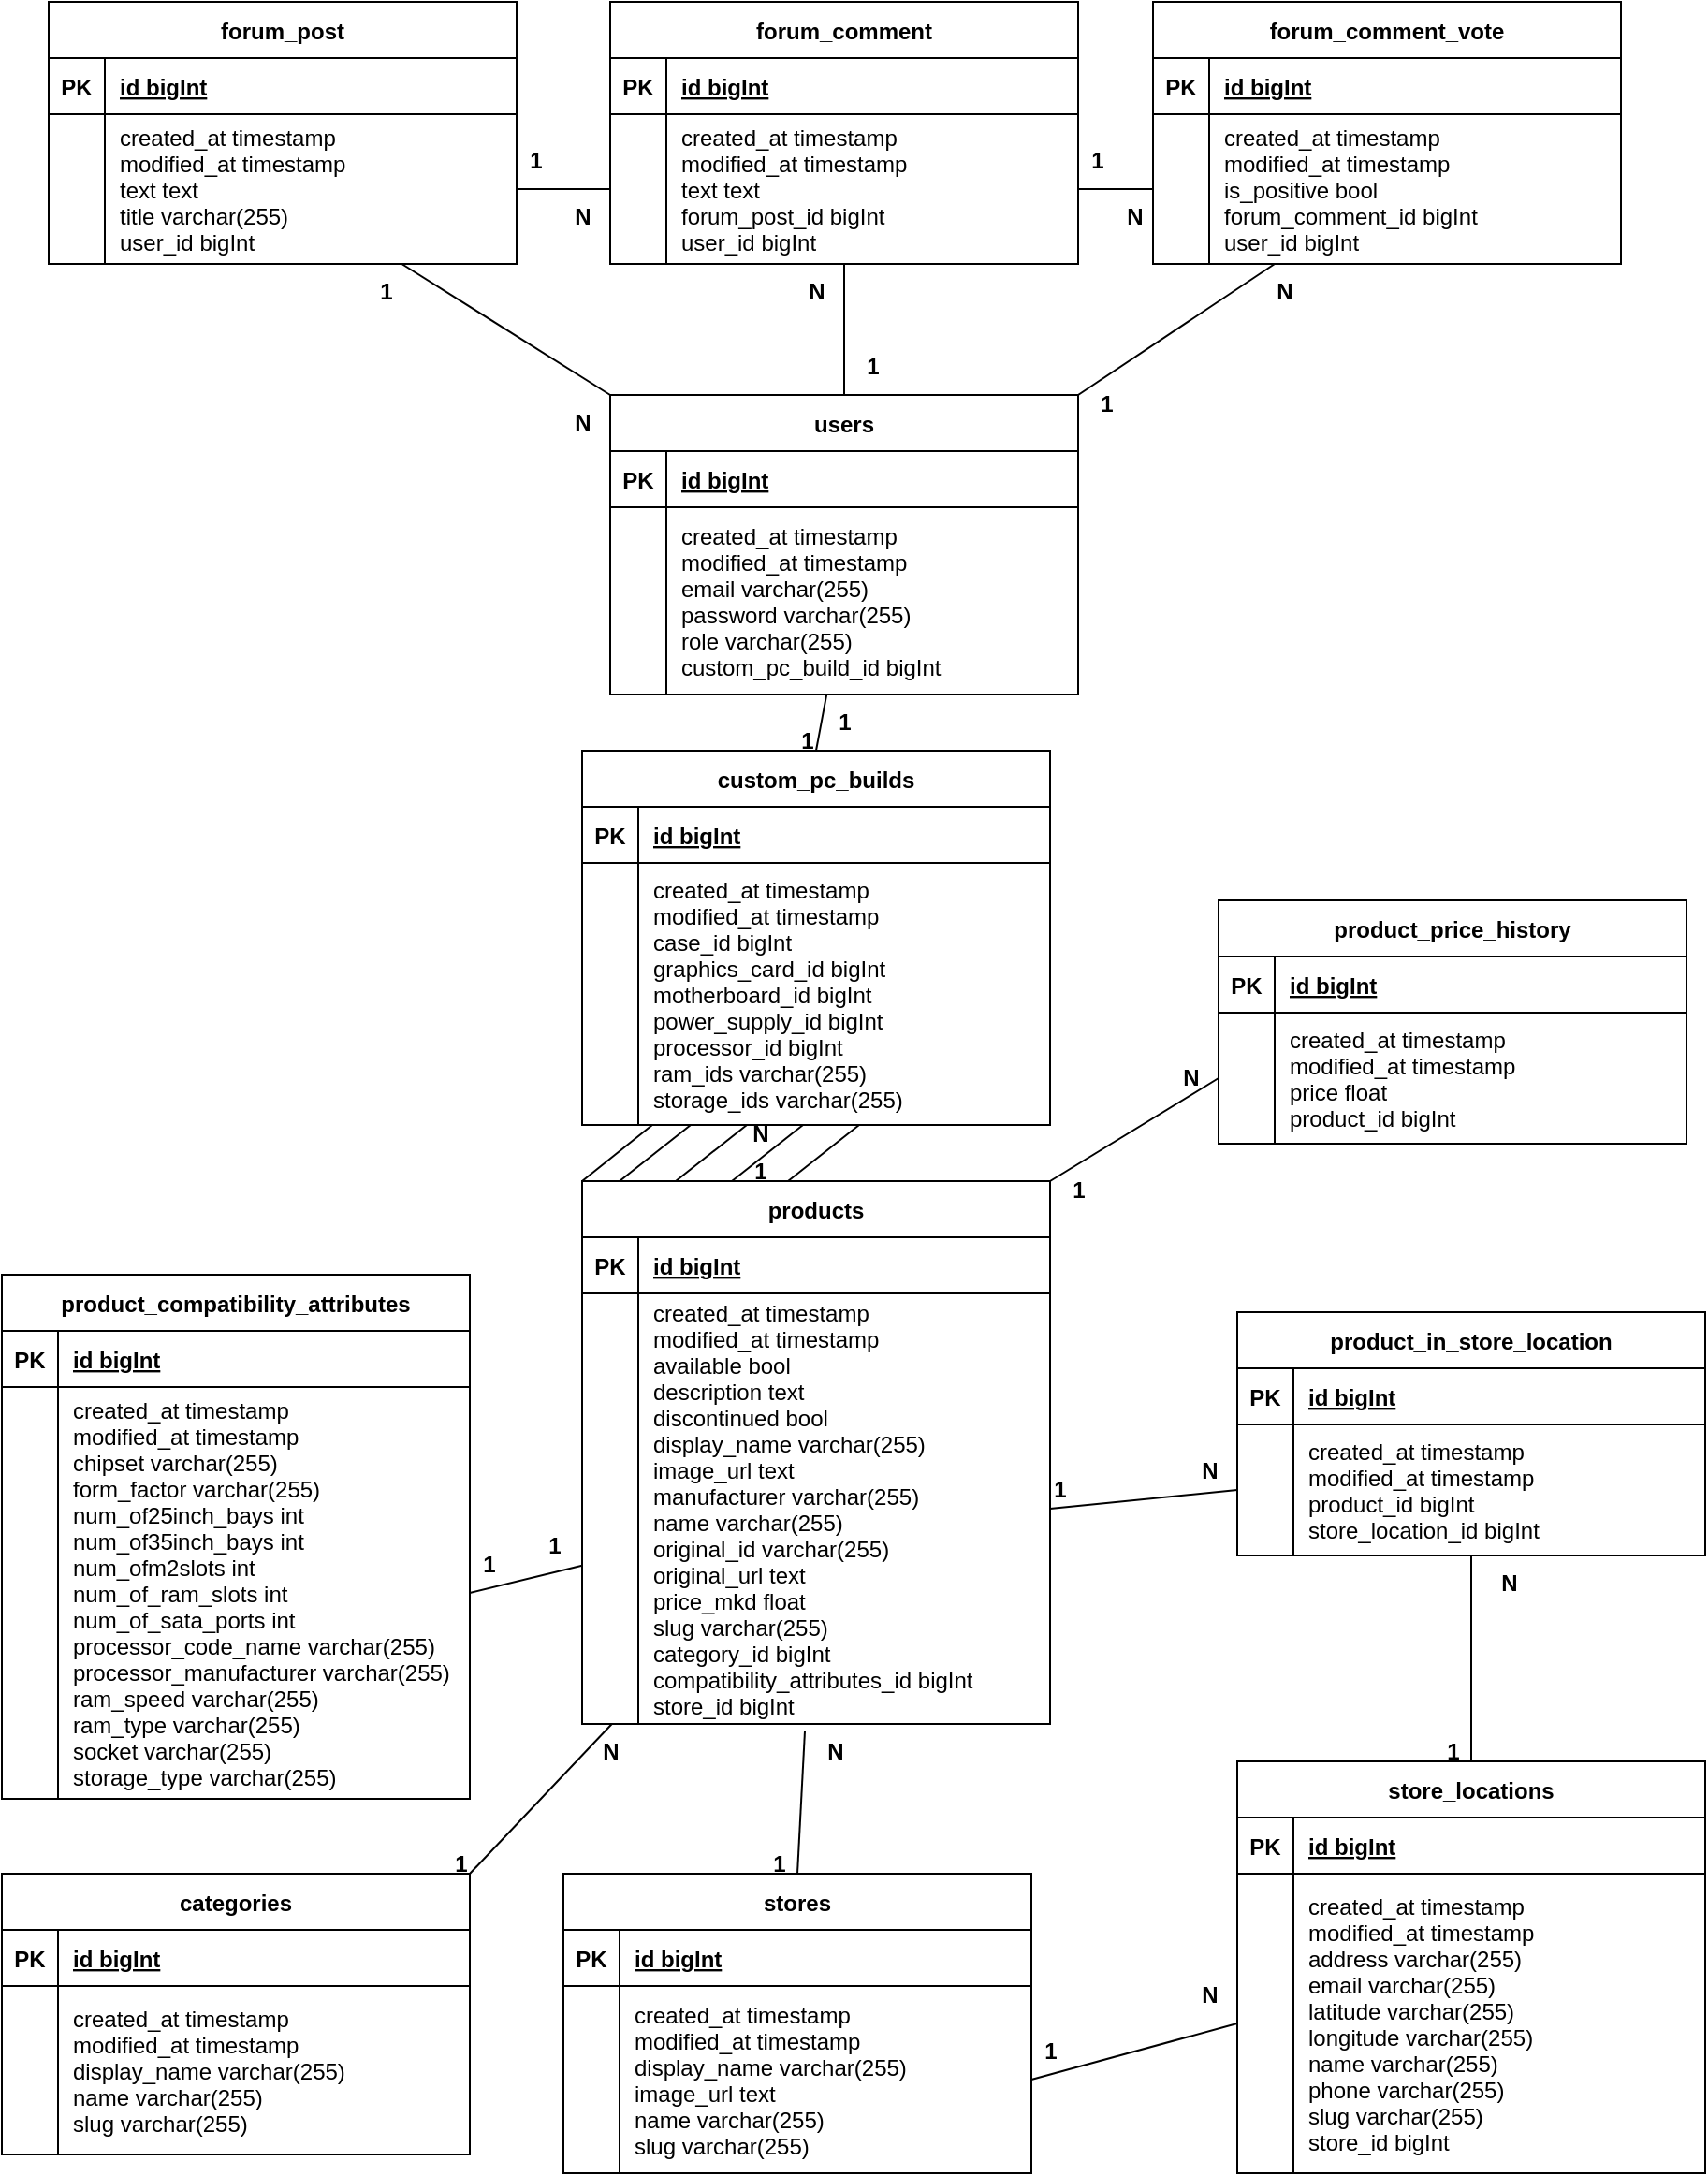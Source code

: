 <mxfile version="21.7.5" type="device">
  <diagram id="R2lEEEUBdFMjLlhIrx00" name="Page-1">
    <mxGraphModel dx="2284" dy="2958" grid="1" gridSize="10" guides="1" tooltips="1" connect="1" arrows="1" fold="1" page="1" pageScale="1" pageWidth="850" pageHeight="1100" math="0" shadow="0" extFonts="Permanent Marker^https://fonts.googleapis.com/css?family=Permanent+Marker">
      <root>
        <mxCell id="0" />
        <mxCell id="1" parent="0" />
        <mxCell id="fmhWpOc4DuvUItG6NyJw-37" value="products" style="shape=table;startSize=30;container=1;collapsible=1;childLayout=tableLayout;fixedRows=1;rowLines=0;fontStyle=1;align=center;resizeLast=1;" parent="1" vertex="1">
          <mxGeometry x="290" y="-730" width="250" height="290" as="geometry" />
        </mxCell>
        <mxCell id="fmhWpOc4DuvUItG6NyJw-38" value="" style="shape=partialRectangle;collapsible=0;dropTarget=0;pointerEvents=0;fillColor=none;points=[[0,0.5],[1,0.5]];portConstraint=eastwest;top=0;left=0;right=0;bottom=1;" parent="fmhWpOc4DuvUItG6NyJw-37" vertex="1">
          <mxGeometry y="30" width="250" height="30" as="geometry" />
        </mxCell>
        <mxCell id="fmhWpOc4DuvUItG6NyJw-39" value="PK" style="shape=partialRectangle;overflow=hidden;connectable=0;fillColor=none;top=0;left=0;bottom=0;right=0;fontStyle=1;" parent="fmhWpOc4DuvUItG6NyJw-38" vertex="1">
          <mxGeometry width="30" height="30" as="geometry">
            <mxRectangle width="30" height="30" as="alternateBounds" />
          </mxGeometry>
        </mxCell>
        <mxCell id="fmhWpOc4DuvUItG6NyJw-40" value="id bigInt" style="shape=partialRectangle;overflow=hidden;connectable=0;fillColor=none;top=0;left=0;bottom=0;right=0;align=left;spacingLeft=6;fontStyle=5;" parent="fmhWpOc4DuvUItG6NyJw-38" vertex="1">
          <mxGeometry x="30" width="220" height="30" as="geometry">
            <mxRectangle width="220" height="30" as="alternateBounds" />
          </mxGeometry>
        </mxCell>
        <mxCell id="fmhWpOc4DuvUItG6NyJw-41" value="" style="shape=partialRectangle;collapsible=0;dropTarget=0;pointerEvents=0;fillColor=none;points=[[0,0.5],[1,0.5]];portConstraint=eastwest;top=0;left=0;right=0;bottom=0;" parent="fmhWpOc4DuvUItG6NyJw-37" vertex="1">
          <mxGeometry y="60" width="250" height="230" as="geometry" />
        </mxCell>
        <mxCell id="fmhWpOc4DuvUItG6NyJw-42" value="" style="shape=partialRectangle;overflow=hidden;connectable=0;fillColor=none;top=0;left=0;bottom=0;right=0;" parent="fmhWpOc4DuvUItG6NyJw-41" vertex="1">
          <mxGeometry width="30" height="230" as="geometry">
            <mxRectangle width="30" height="230" as="alternateBounds" />
          </mxGeometry>
        </mxCell>
        <mxCell id="fmhWpOc4DuvUItG6NyJw-43" value="created_at timestamp&#xa;modified_at timestamp&#xa;available bool&#xa;description text&#xa;discontinued bool&#xa;display_name varchar(255)&#xa;image_url text&#xa;manufacturer varchar(255)&#xa;name varchar(255)&#xa;original_id varchar(255)&#xa;original_url text&#xa;price_mkd float&#xa;slug varchar(255)&#xa;category_id bigInt&#xa;compatibility_attributes_id bigInt&#xa;store_id bigInt" style="shape=partialRectangle;overflow=hidden;connectable=0;fillColor=none;top=0;left=0;bottom=0;right=0;align=left;spacingLeft=6;" parent="fmhWpOc4DuvUItG6NyJw-41" vertex="1">
          <mxGeometry x="30" width="220" height="230" as="geometry">
            <mxRectangle width="220" height="230" as="alternateBounds" />
          </mxGeometry>
        </mxCell>
        <mxCell id="-GQHMLsUSO3XCme52VV2-1" value="categories" style="shape=table;startSize=30;container=1;collapsible=1;childLayout=tableLayout;fixedRows=1;rowLines=0;fontStyle=1;align=center;resizeLast=1;" vertex="1" parent="1">
          <mxGeometry x="-20" y="-360" width="250" height="150" as="geometry" />
        </mxCell>
        <mxCell id="-GQHMLsUSO3XCme52VV2-2" value="" style="shape=partialRectangle;collapsible=0;dropTarget=0;pointerEvents=0;fillColor=none;points=[[0,0.5],[1,0.5]];portConstraint=eastwest;top=0;left=0;right=0;bottom=1;" vertex="1" parent="-GQHMLsUSO3XCme52VV2-1">
          <mxGeometry y="30" width="250" height="30" as="geometry" />
        </mxCell>
        <mxCell id="-GQHMLsUSO3XCme52VV2-3" value="PK" style="shape=partialRectangle;overflow=hidden;connectable=0;fillColor=none;top=0;left=0;bottom=0;right=0;fontStyle=1;" vertex="1" parent="-GQHMLsUSO3XCme52VV2-2">
          <mxGeometry width="30" height="30" as="geometry">
            <mxRectangle width="30" height="30" as="alternateBounds" />
          </mxGeometry>
        </mxCell>
        <mxCell id="-GQHMLsUSO3XCme52VV2-4" value="id bigInt" style="shape=partialRectangle;overflow=hidden;connectable=0;fillColor=none;top=0;left=0;bottom=0;right=0;align=left;spacingLeft=6;fontStyle=5;" vertex="1" parent="-GQHMLsUSO3XCme52VV2-2">
          <mxGeometry x="30" width="220" height="30" as="geometry">
            <mxRectangle width="220" height="30" as="alternateBounds" />
          </mxGeometry>
        </mxCell>
        <mxCell id="-GQHMLsUSO3XCme52VV2-5" value="" style="shape=partialRectangle;collapsible=0;dropTarget=0;pointerEvents=0;fillColor=none;points=[[0,0.5],[1,0.5]];portConstraint=eastwest;top=0;left=0;right=0;bottom=0;" vertex="1" parent="-GQHMLsUSO3XCme52VV2-1">
          <mxGeometry y="60" width="250" height="90" as="geometry" />
        </mxCell>
        <mxCell id="-GQHMLsUSO3XCme52VV2-6" value="" style="shape=partialRectangle;overflow=hidden;connectable=0;fillColor=none;top=0;left=0;bottom=0;right=0;" vertex="1" parent="-GQHMLsUSO3XCme52VV2-5">
          <mxGeometry width="30" height="90" as="geometry">
            <mxRectangle width="30" height="90" as="alternateBounds" />
          </mxGeometry>
        </mxCell>
        <mxCell id="-GQHMLsUSO3XCme52VV2-7" value="created_at timestamp&#xa;modified_at timestamp&#xa;display_name varchar(255)&#xa;name varchar(255)&#xa;slug varchar(255)" style="shape=partialRectangle;overflow=hidden;connectable=0;fillColor=none;top=0;left=0;bottom=0;right=0;align=left;spacingLeft=6;" vertex="1" parent="-GQHMLsUSO3XCme52VV2-5">
          <mxGeometry x="30" width="220" height="90" as="geometry">
            <mxRectangle width="220" height="90" as="alternateBounds" />
          </mxGeometry>
        </mxCell>
        <mxCell id="-GQHMLsUSO3XCme52VV2-8" value="product_compatibility_attributes" style="shape=table;startSize=30;container=1;collapsible=1;childLayout=tableLayout;fixedRows=1;rowLines=0;fontStyle=1;align=center;resizeLast=1;" vertex="1" parent="1">
          <mxGeometry x="-20" y="-680" width="250" height="280" as="geometry" />
        </mxCell>
        <mxCell id="-GQHMLsUSO3XCme52VV2-9" value="" style="shape=partialRectangle;collapsible=0;dropTarget=0;pointerEvents=0;fillColor=none;points=[[0,0.5],[1,0.5]];portConstraint=eastwest;top=0;left=0;right=0;bottom=1;" vertex="1" parent="-GQHMLsUSO3XCme52VV2-8">
          <mxGeometry y="30" width="250" height="30" as="geometry" />
        </mxCell>
        <mxCell id="-GQHMLsUSO3XCme52VV2-10" value="PK" style="shape=partialRectangle;overflow=hidden;connectable=0;fillColor=none;top=0;left=0;bottom=0;right=0;fontStyle=1;" vertex="1" parent="-GQHMLsUSO3XCme52VV2-9">
          <mxGeometry width="30" height="30" as="geometry">
            <mxRectangle width="30" height="30" as="alternateBounds" />
          </mxGeometry>
        </mxCell>
        <mxCell id="-GQHMLsUSO3XCme52VV2-11" value="id bigInt" style="shape=partialRectangle;overflow=hidden;connectable=0;fillColor=none;top=0;left=0;bottom=0;right=0;align=left;spacingLeft=6;fontStyle=5;" vertex="1" parent="-GQHMLsUSO3XCme52VV2-9">
          <mxGeometry x="30" width="220" height="30" as="geometry">
            <mxRectangle width="220" height="30" as="alternateBounds" />
          </mxGeometry>
        </mxCell>
        <mxCell id="-GQHMLsUSO3XCme52VV2-12" value="" style="shape=partialRectangle;collapsible=0;dropTarget=0;pointerEvents=0;fillColor=none;points=[[0,0.5],[1,0.5]];portConstraint=eastwest;top=0;left=0;right=0;bottom=0;" vertex="1" parent="-GQHMLsUSO3XCme52VV2-8">
          <mxGeometry y="60" width="250" height="220" as="geometry" />
        </mxCell>
        <mxCell id="-GQHMLsUSO3XCme52VV2-13" value="" style="shape=partialRectangle;overflow=hidden;connectable=0;fillColor=none;top=0;left=0;bottom=0;right=0;" vertex="1" parent="-GQHMLsUSO3XCme52VV2-12">
          <mxGeometry width="30" height="220" as="geometry">
            <mxRectangle width="30" height="220" as="alternateBounds" />
          </mxGeometry>
        </mxCell>
        <mxCell id="-GQHMLsUSO3XCme52VV2-14" value="created_at timestamp&#xa;modified_at timestamp&#xa;chipset varchar(255)&#xa;form_factor varchar(255)&#xa;num_of25inch_bays int&#xa;num_of35inch_bays int&#xa;num_ofm2slots int&#xa;num_of_ram_slots int&#xa;num_of_sata_ports int&#xa;processor_code_name varchar(255)&#xa;processor_manufacturer varchar(255)&#xa;ram_speed varchar(255)&#xa;ram_type varchar(255)&#xa;socket varchar(255)&#xa;storage_type varchar(255)" style="shape=partialRectangle;overflow=hidden;connectable=0;fillColor=none;top=0;left=0;bottom=0;right=0;align=left;spacingLeft=6;" vertex="1" parent="-GQHMLsUSO3XCme52VV2-12">
          <mxGeometry x="30" width="220" height="220" as="geometry">
            <mxRectangle width="220" height="220" as="alternateBounds" />
          </mxGeometry>
        </mxCell>
        <mxCell id="-GQHMLsUSO3XCme52VV2-15" value="stores" style="shape=table;startSize=30;container=1;collapsible=1;childLayout=tableLayout;fixedRows=1;rowLines=0;fontStyle=1;align=center;resizeLast=1;" vertex="1" parent="1">
          <mxGeometry x="280" y="-360" width="250" height="160" as="geometry" />
        </mxCell>
        <mxCell id="-GQHMLsUSO3XCme52VV2-16" value="" style="shape=partialRectangle;collapsible=0;dropTarget=0;pointerEvents=0;fillColor=none;points=[[0,0.5],[1,0.5]];portConstraint=eastwest;top=0;left=0;right=0;bottom=1;" vertex="1" parent="-GQHMLsUSO3XCme52VV2-15">
          <mxGeometry y="30" width="250" height="30" as="geometry" />
        </mxCell>
        <mxCell id="-GQHMLsUSO3XCme52VV2-17" value="PK" style="shape=partialRectangle;overflow=hidden;connectable=0;fillColor=none;top=0;left=0;bottom=0;right=0;fontStyle=1;" vertex="1" parent="-GQHMLsUSO3XCme52VV2-16">
          <mxGeometry width="30" height="30" as="geometry">
            <mxRectangle width="30" height="30" as="alternateBounds" />
          </mxGeometry>
        </mxCell>
        <mxCell id="-GQHMLsUSO3XCme52VV2-18" value="id bigInt" style="shape=partialRectangle;overflow=hidden;connectable=0;fillColor=none;top=0;left=0;bottom=0;right=0;align=left;spacingLeft=6;fontStyle=5;" vertex="1" parent="-GQHMLsUSO3XCme52VV2-16">
          <mxGeometry x="30" width="220" height="30" as="geometry">
            <mxRectangle width="220" height="30" as="alternateBounds" />
          </mxGeometry>
        </mxCell>
        <mxCell id="-GQHMLsUSO3XCme52VV2-19" value="" style="shape=partialRectangle;collapsible=0;dropTarget=0;pointerEvents=0;fillColor=none;points=[[0,0.5],[1,0.5]];portConstraint=eastwest;top=0;left=0;right=0;bottom=0;" vertex="1" parent="-GQHMLsUSO3XCme52VV2-15">
          <mxGeometry y="60" width="250" height="100" as="geometry" />
        </mxCell>
        <mxCell id="-GQHMLsUSO3XCme52VV2-20" value="" style="shape=partialRectangle;overflow=hidden;connectable=0;fillColor=none;top=0;left=0;bottom=0;right=0;" vertex="1" parent="-GQHMLsUSO3XCme52VV2-19">
          <mxGeometry width="30" height="100" as="geometry">
            <mxRectangle width="30" height="100" as="alternateBounds" />
          </mxGeometry>
        </mxCell>
        <mxCell id="-GQHMLsUSO3XCme52VV2-21" value="created_at timestamp&#xa;modified_at timestamp&#xa;display_name varchar(255)&#xa;image_url text&#xa;name varchar(255)&#xa;slug varchar(255)" style="shape=partialRectangle;overflow=hidden;connectable=0;fillColor=none;top=0;left=0;bottom=0;right=0;align=left;spacingLeft=6;" vertex="1" parent="-GQHMLsUSO3XCme52VV2-19">
          <mxGeometry x="30" width="220" height="100" as="geometry">
            <mxRectangle width="220" height="100" as="alternateBounds" />
          </mxGeometry>
        </mxCell>
        <mxCell id="-GQHMLsUSO3XCme52VV2-22" value="users" style="shape=table;startSize=30;container=1;collapsible=1;childLayout=tableLayout;fixedRows=1;rowLines=0;fontStyle=1;align=center;resizeLast=1;" vertex="1" parent="1">
          <mxGeometry x="305" y="-1150" width="250" height="160" as="geometry" />
        </mxCell>
        <mxCell id="-GQHMLsUSO3XCme52VV2-23" value="" style="shape=partialRectangle;collapsible=0;dropTarget=0;pointerEvents=0;fillColor=none;points=[[0,0.5],[1,0.5]];portConstraint=eastwest;top=0;left=0;right=0;bottom=1;" vertex="1" parent="-GQHMLsUSO3XCme52VV2-22">
          <mxGeometry y="30" width="250" height="30" as="geometry" />
        </mxCell>
        <mxCell id="-GQHMLsUSO3XCme52VV2-24" value="PK" style="shape=partialRectangle;overflow=hidden;connectable=0;fillColor=none;top=0;left=0;bottom=0;right=0;fontStyle=1;" vertex="1" parent="-GQHMLsUSO3XCme52VV2-23">
          <mxGeometry width="30" height="30" as="geometry">
            <mxRectangle width="30" height="30" as="alternateBounds" />
          </mxGeometry>
        </mxCell>
        <mxCell id="-GQHMLsUSO3XCme52VV2-25" value="id bigInt" style="shape=partialRectangle;overflow=hidden;connectable=0;fillColor=none;top=0;left=0;bottom=0;right=0;align=left;spacingLeft=6;fontStyle=5;" vertex="1" parent="-GQHMLsUSO3XCme52VV2-23">
          <mxGeometry x="30" width="220" height="30" as="geometry">
            <mxRectangle width="220" height="30" as="alternateBounds" />
          </mxGeometry>
        </mxCell>
        <mxCell id="-GQHMLsUSO3XCme52VV2-26" value="" style="shape=partialRectangle;collapsible=0;dropTarget=0;pointerEvents=0;fillColor=none;points=[[0,0.5],[1,0.5]];portConstraint=eastwest;top=0;left=0;right=0;bottom=0;" vertex="1" parent="-GQHMLsUSO3XCme52VV2-22">
          <mxGeometry y="60" width="250" height="100" as="geometry" />
        </mxCell>
        <mxCell id="-GQHMLsUSO3XCme52VV2-27" value="" style="shape=partialRectangle;overflow=hidden;connectable=0;fillColor=none;top=0;left=0;bottom=0;right=0;" vertex="1" parent="-GQHMLsUSO3XCme52VV2-26">
          <mxGeometry width="30" height="100" as="geometry">
            <mxRectangle width="30" height="100" as="alternateBounds" />
          </mxGeometry>
        </mxCell>
        <mxCell id="-GQHMLsUSO3XCme52VV2-28" value="created_at timestamp&#xa;modified_at timestamp&#xa;email varchar(255)&#xa;password varchar(255)&#xa;role varchar(255)&#xa;custom_pc_build_id bigInt" style="shape=partialRectangle;overflow=hidden;connectable=0;fillColor=none;top=0;left=0;bottom=0;right=0;align=left;spacingLeft=6;" vertex="1" parent="-GQHMLsUSO3XCme52VV2-26">
          <mxGeometry x="30" width="220" height="100" as="geometry">
            <mxRectangle width="220" height="100" as="alternateBounds" />
          </mxGeometry>
        </mxCell>
        <mxCell id="-GQHMLsUSO3XCme52VV2-29" value="custom_pc_builds" style="shape=table;startSize=30;container=1;collapsible=1;childLayout=tableLayout;fixedRows=1;rowLines=0;fontStyle=1;align=center;resizeLast=1;" vertex="1" parent="1">
          <mxGeometry x="290" y="-960" width="250" height="200" as="geometry" />
        </mxCell>
        <mxCell id="-GQHMLsUSO3XCme52VV2-30" value="" style="shape=partialRectangle;collapsible=0;dropTarget=0;pointerEvents=0;fillColor=none;points=[[0,0.5],[1,0.5]];portConstraint=eastwest;top=0;left=0;right=0;bottom=1;" vertex="1" parent="-GQHMLsUSO3XCme52VV2-29">
          <mxGeometry y="30" width="250" height="30" as="geometry" />
        </mxCell>
        <mxCell id="-GQHMLsUSO3XCme52VV2-31" value="PK" style="shape=partialRectangle;overflow=hidden;connectable=0;fillColor=none;top=0;left=0;bottom=0;right=0;fontStyle=1;" vertex="1" parent="-GQHMLsUSO3XCme52VV2-30">
          <mxGeometry width="30" height="30" as="geometry">
            <mxRectangle width="30" height="30" as="alternateBounds" />
          </mxGeometry>
        </mxCell>
        <mxCell id="-GQHMLsUSO3XCme52VV2-32" value="id bigInt" style="shape=partialRectangle;overflow=hidden;connectable=0;fillColor=none;top=0;left=0;bottom=0;right=0;align=left;spacingLeft=6;fontStyle=5;" vertex="1" parent="-GQHMLsUSO3XCme52VV2-30">
          <mxGeometry x="30" width="220" height="30" as="geometry">
            <mxRectangle width="220" height="30" as="alternateBounds" />
          </mxGeometry>
        </mxCell>
        <mxCell id="-GQHMLsUSO3XCme52VV2-33" value="" style="shape=partialRectangle;collapsible=0;dropTarget=0;pointerEvents=0;fillColor=none;points=[[0,0.5],[1,0.5]];portConstraint=eastwest;top=0;left=0;right=0;bottom=0;" vertex="1" parent="-GQHMLsUSO3XCme52VV2-29">
          <mxGeometry y="60" width="250" height="140" as="geometry" />
        </mxCell>
        <mxCell id="-GQHMLsUSO3XCme52VV2-34" value="" style="shape=partialRectangle;overflow=hidden;connectable=0;fillColor=none;top=0;left=0;bottom=0;right=0;" vertex="1" parent="-GQHMLsUSO3XCme52VV2-33">
          <mxGeometry width="30" height="140" as="geometry">
            <mxRectangle width="30" height="140" as="alternateBounds" />
          </mxGeometry>
        </mxCell>
        <mxCell id="-GQHMLsUSO3XCme52VV2-35" value="created_at timestamp&#xa;modified_at timestamp&#xa;case_id bigInt&#xa;graphics_card_id bigInt&#xa;motherboard_id bigInt&#xa;power_supply_id bigInt&#xa;processor_id bigInt&#xa;ram_ids varchar(255)&#xa;storage_ids varchar(255)" style="shape=partialRectangle;overflow=hidden;connectable=0;fillColor=none;top=0;left=0;bottom=0;right=0;align=left;spacingLeft=6;" vertex="1" parent="-GQHMLsUSO3XCme52VV2-33">
          <mxGeometry x="30" width="220" height="140" as="geometry">
            <mxRectangle width="220" height="140" as="alternateBounds" />
          </mxGeometry>
        </mxCell>
        <mxCell id="-GQHMLsUSO3XCme52VV2-36" value="store_locations" style="shape=table;startSize=30;container=1;collapsible=1;childLayout=tableLayout;fixedRows=1;rowLines=0;fontStyle=1;align=center;resizeLast=1;" vertex="1" parent="1">
          <mxGeometry x="640" y="-420" width="250" height="220" as="geometry" />
        </mxCell>
        <mxCell id="-GQHMLsUSO3XCme52VV2-37" value="" style="shape=partialRectangle;collapsible=0;dropTarget=0;pointerEvents=0;fillColor=none;points=[[0,0.5],[1,0.5]];portConstraint=eastwest;top=0;left=0;right=0;bottom=1;" vertex="1" parent="-GQHMLsUSO3XCme52VV2-36">
          <mxGeometry y="30" width="250" height="30" as="geometry" />
        </mxCell>
        <mxCell id="-GQHMLsUSO3XCme52VV2-38" value="PK" style="shape=partialRectangle;overflow=hidden;connectable=0;fillColor=none;top=0;left=0;bottom=0;right=0;fontStyle=1;" vertex="1" parent="-GQHMLsUSO3XCme52VV2-37">
          <mxGeometry width="30" height="30" as="geometry">
            <mxRectangle width="30" height="30" as="alternateBounds" />
          </mxGeometry>
        </mxCell>
        <mxCell id="-GQHMLsUSO3XCme52VV2-39" value="id bigInt" style="shape=partialRectangle;overflow=hidden;connectable=0;fillColor=none;top=0;left=0;bottom=0;right=0;align=left;spacingLeft=6;fontStyle=5;" vertex="1" parent="-GQHMLsUSO3XCme52VV2-37">
          <mxGeometry x="30" width="220" height="30" as="geometry">
            <mxRectangle width="220" height="30" as="alternateBounds" />
          </mxGeometry>
        </mxCell>
        <mxCell id="-GQHMLsUSO3XCme52VV2-40" value="" style="shape=partialRectangle;collapsible=0;dropTarget=0;pointerEvents=0;fillColor=none;points=[[0,0.5],[1,0.5]];portConstraint=eastwest;top=0;left=0;right=0;bottom=0;" vertex="1" parent="-GQHMLsUSO3XCme52VV2-36">
          <mxGeometry y="60" width="250" height="160" as="geometry" />
        </mxCell>
        <mxCell id="-GQHMLsUSO3XCme52VV2-41" value="" style="shape=partialRectangle;overflow=hidden;connectable=0;fillColor=none;top=0;left=0;bottom=0;right=0;" vertex="1" parent="-GQHMLsUSO3XCme52VV2-40">
          <mxGeometry width="30" height="160" as="geometry">
            <mxRectangle width="30" height="160" as="alternateBounds" />
          </mxGeometry>
        </mxCell>
        <mxCell id="-GQHMLsUSO3XCme52VV2-42" value="created_at timestamp&#xa;modified_at timestamp&#xa;address varchar(255)&#xa;email varchar(255)&#xa;latitude varchar(255)&#xa;longitude varchar(255)&#xa;name varchar(255)&#xa;phone varchar(255)&#xa;slug varchar(255)&#xa;store_id bigInt" style="shape=partialRectangle;overflow=hidden;connectable=0;fillColor=none;top=0;left=0;bottom=0;right=0;align=left;spacingLeft=6;" vertex="1" parent="-GQHMLsUSO3XCme52VV2-40">
          <mxGeometry x="30" width="220" height="160" as="geometry">
            <mxRectangle width="220" height="160" as="alternateBounds" />
          </mxGeometry>
        </mxCell>
        <mxCell id="-GQHMLsUSO3XCme52VV2-43" value="product_in_store_location" style="shape=table;startSize=30;container=1;collapsible=1;childLayout=tableLayout;fixedRows=1;rowLines=0;fontStyle=1;align=center;resizeLast=1;" vertex="1" parent="1">
          <mxGeometry x="640" y="-660" width="250" height="130" as="geometry" />
        </mxCell>
        <mxCell id="-GQHMLsUSO3XCme52VV2-44" value="" style="shape=partialRectangle;collapsible=0;dropTarget=0;pointerEvents=0;fillColor=none;points=[[0,0.5],[1,0.5]];portConstraint=eastwest;top=0;left=0;right=0;bottom=1;" vertex="1" parent="-GQHMLsUSO3XCme52VV2-43">
          <mxGeometry y="30" width="250" height="30" as="geometry" />
        </mxCell>
        <mxCell id="-GQHMLsUSO3XCme52VV2-45" value="PK" style="shape=partialRectangle;overflow=hidden;connectable=0;fillColor=none;top=0;left=0;bottom=0;right=0;fontStyle=1;" vertex="1" parent="-GQHMLsUSO3XCme52VV2-44">
          <mxGeometry width="30" height="30" as="geometry">
            <mxRectangle width="30" height="30" as="alternateBounds" />
          </mxGeometry>
        </mxCell>
        <mxCell id="-GQHMLsUSO3XCme52VV2-46" value="id bigInt" style="shape=partialRectangle;overflow=hidden;connectable=0;fillColor=none;top=0;left=0;bottom=0;right=0;align=left;spacingLeft=6;fontStyle=5;" vertex="1" parent="-GQHMLsUSO3XCme52VV2-44">
          <mxGeometry x="30" width="220" height="30" as="geometry">
            <mxRectangle width="220" height="30" as="alternateBounds" />
          </mxGeometry>
        </mxCell>
        <mxCell id="-GQHMLsUSO3XCme52VV2-47" value="" style="shape=partialRectangle;collapsible=0;dropTarget=0;pointerEvents=0;fillColor=none;points=[[0,0.5],[1,0.5]];portConstraint=eastwest;top=0;left=0;right=0;bottom=0;" vertex="1" parent="-GQHMLsUSO3XCme52VV2-43">
          <mxGeometry y="60" width="250" height="70" as="geometry" />
        </mxCell>
        <mxCell id="-GQHMLsUSO3XCme52VV2-48" value="" style="shape=partialRectangle;overflow=hidden;connectable=0;fillColor=none;top=0;left=0;bottom=0;right=0;" vertex="1" parent="-GQHMLsUSO3XCme52VV2-47">
          <mxGeometry width="30" height="70" as="geometry">
            <mxRectangle width="30" height="70" as="alternateBounds" />
          </mxGeometry>
        </mxCell>
        <mxCell id="-GQHMLsUSO3XCme52VV2-49" value="created_at timestamp&#xa;modified_at timestamp&#xa;product_id bigInt&#xa;store_location_id bigInt" style="shape=partialRectangle;overflow=hidden;connectable=0;fillColor=none;top=0;left=0;bottom=0;right=0;align=left;spacingLeft=6;" vertex="1" parent="-GQHMLsUSO3XCme52VV2-47">
          <mxGeometry x="30" width="220" height="70" as="geometry">
            <mxRectangle width="220" height="70" as="alternateBounds" />
          </mxGeometry>
        </mxCell>
        <mxCell id="-GQHMLsUSO3XCme52VV2-50" value="product_price_history" style="shape=table;startSize=30;container=1;collapsible=1;childLayout=tableLayout;fixedRows=1;rowLines=0;fontStyle=1;align=center;resizeLast=1;" vertex="1" parent="1">
          <mxGeometry x="630" y="-880" width="250" height="130" as="geometry" />
        </mxCell>
        <mxCell id="-GQHMLsUSO3XCme52VV2-51" value="" style="shape=partialRectangle;collapsible=0;dropTarget=0;pointerEvents=0;fillColor=none;points=[[0,0.5],[1,0.5]];portConstraint=eastwest;top=0;left=0;right=0;bottom=1;" vertex="1" parent="-GQHMLsUSO3XCme52VV2-50">
          <mxGeometry y="30" width="250" height="30" as="geometry" />
        </mxCell>
        <mxCell id="-GQHMLsUSO3XCme52VV2-52" value="PK" style="shape=partialRectangle;overflow=hidden;connectable=0;fillColor=none;top=0;left=0;bottom=0;right=0;fontStyle=1;" vertex="1" parent="-GQHMLsUSO3XCme52VV2-51">
          <mxGeometry width="30" height="30" as="geometry">
            <mxRectangle width="30" height="30" as="alternateBounds" />
          </mxGeometry>
        </mxCell>
        <mxCell id="-GQHMLsUSO3XCme52VV2-53" value="id bigInt" style="shape=partialRectangle;overflow=hidden;connectable=0;fillColor=none;top=0;left=0;bottom=0;right=0;align=left;spacingLeft=6;fontStyle=5;" vertex="1" parent="-GQHMLsUSO3XCme52VV2-51">
          <mxGeometry x="30" width="220" height="30" as="geometry">
            <mxRectangle width="220" height="30" as="alternateBounds" />
          </mxGeometry>
        </mxCell>
        <mxCell id="-GQHMLsUSO3XCme52VV2-54" value="" style="shape=partialRectangle;collapsible=0;dropTarget=0;pointerEvents=0;fillColor=none;points=[[0,0.5],[1,0.5]];portConstraint=eastwest;top=0;left=0;right=0;bottom=0;" vertex="1" parent="-GQHMLsUSO3XCme52VV2-50">
          <mxGeometry y="60" width="250" height="70" as="geometry" />
        </mxCell>
        <mxCell id="-GQHMLsUSO3XCme52VV2-55" value="" style="shape=partialRectangle;overflow=hidden;connectable=0;fillColor=none;top=0;left=0;bottom=0;right=0;" vertex="1" parent="-GQHMLsUSO3XCme52VV2-54">
          <mxGeometry width="30" height="70" as="geometry">
            <mxRectangle width="30" height="70" as="alternateBounds" />
          </mxGeometry>
        </mxCell>
        <mxCell id="-GQHMLsUSO3XCme52VV2-56" value="created_at timestamp&#xa;modified_at timestamp&#xa;price float&#xa;product_id bigInt" style="shape=partialRectangle;overflow=hidden;connectable=0;fillColor=none;top=0;left=0;bottom=0;right=0;align=left;spacingLeft=6;" vertex="1" parent="-GQHMLsUSO3XCme52VV2-54">
          <mxGeometry x="30" width="220" height="70" as="geometry">
            <mxRectangle width="220" height="70" as="alternateBounds" />
          </mxGeometry>
        </mxCell>
        <mxCell id="-GQHMLsUSO3XCme52VV2-57" value="forum_post" style="shape=table;startSize=30;container=1;collapsible=1;childLayout=tableLayout;fixedRows=1;rowLines=0;fontStyle=1;align=center;resizeLast=1;" vertex="1" parent="1">
          <mxGeometry x="5" y="-1360" width="250" height="140" as="geometry" />
        </mxCell>
        <mxCell id="-GQHMLsUSO3XCme52VV2-58" value="" style="shape=partialRectangle;collapsible=0;dropTarget=0;pointerEvents=0;fillColor=none;points=[[0,0.5],[1,0.5]];portConstraint=eastwest;top=0;left=0;right=0;bottom=1;" vertex="1" parent="-GQHMLsUSO3XCme52VV2-57">
          <mxGeometry y="30" width="250" height="30" as="geometry" />
        </mxCell>
        <mxCell id="-GQHMLsUSO3XCme52VV2-59" value="PK" style="shape=partialRectangle;overflow=hidden;connectable=0;fillColor=none;top=0;left=0;bottom=0;right=0;fontStyle=1;" vertex="1" parent="-GQHMLsUSO3XCme52VV2-58">
          <mxGeometry width="30" height="30" as="geometry">
            <mxRectangle width="30" height="30" as="alternateBounds" />
          </mxGeometry>
        </mxCell>
        <mxCell id="-GQHMLsUSO3XCme52VV2-60" value="id bigInt" style="shape=partialRectangle;overflow=hidden;connectable=0;fillColor=none;top=0;left=0;bottom=0;right=0;align=left;spacingLeft=6;fontStyle=5;" vertex="1" parent="-GQHMLsUSO3XCme52VV2-58">
          <mxGeometry x="30" width="220" height="30" as="geometry">
            <mxRectangle width="220" height="30" as="alternateBounds" />
          </mxGeometry>
        </mxCell>
        <mxCell id="-GQHMLsUSO3XCme52VV2-61" value="" style="shape=partialRectangle;collapsible=0;dropTarget=0;pointerEvents=0;fillColor=none;points=[[0,0.5],[1,0.5]];portConstraint=eastwest;top=0;left=0;right=0;bottom=0;" vertex="1" parent="-GQHMLsUSO3XCme52VV2-57">
          <mxGeometry y="60" width="250" height="80" as="geometry" />
        </mxCell>
        <mxCell id="-GQHMLsUSO3XCme52VV2-62" value="" style="shape=partialRectangle;overflow=hidden;connectable=0;fillColor=none;top=0;left=0;bottom=0;right=0;" vertex="1" parent="-GQHMLsUSO3XCme52VV2-61">
          <mxGeometry width="30" height="80" as="geometry">
            <mxRectangle width="30" height="80" as="alternateBounds" />
          </mxGeometry>
        </mxCell>
        <mxCell id="-GQHMLsUSO3XCme52VV2-63" value="created_at timestamp&#xa;modified_at timestamp&#xa;text text&#xa;title varchar(255)&#xa;user_id bigInt" style="shape=partialRectangle;overflow=hidden;connectable=0;fillColor=none;top=0;left=0;bottom=0;right=0;align=left;spacingLeft=6;" vertex="1" parent="-GQHMLsUSO3XCme52VV2-61">
          <mxGeometry x="30" width="220" height="80" as="geometry">
            <mxRectangle width="220" height="80" as="alternateBounds" />
          </mxGeometry>
        </mxCell>
        <mxCell id="-GQHMLsUSO3XCme52VV2-64" value="forum_comment" style="shape=table;startSize=30;container=1;collapsible=1;childLayout=tableLayout;fixedRows=1;rowLines=0;fontStyle=1;align=center;resizeLast=1;" vertex="1" parent="1">
          <mxGeometry x="305" y="-1360" width="250" height="140" as="geometry" />
        </mxCell>
        <mxCell id="-GQHMLsUSO3XCme52VV2-65" value="" style="shape=partialRectangle;collapsible=0;dropTarget=0;pointerEvents=0;fillColor=none;points=[[0,0.5],[1,0.5]];portConstraint=eastwest;top=0;left=0;right=0;bottom=1;" vertex="1" parent="-GQHMLsUSO3XCme52VV2-64">
          <mxGeometry y="30" width="250" height="30" as="geometry" />
        </mxCell>
        <mxCell id="-GQHMLsUSO3XCme52VV2-66" value="PK" style="shape=partialRectangle;overflow=hidden;connectable=0;fillColor=none;top=0;left=0;bottom=0;right=0;fontStyle=1;" vertex="1" parent="-GQHMLsUSO3XCme52VV2-65">
          <mxGeometry width="30" height="30" as="geometry">
            <mxRectangle width="30" height="30" as="alternateBounds" />
          </mxGeometry>
        </mxCell>
        <mxCell id="-GQHMLsUSO3XCme52VV2-67" value="id bigInt" style="shape=partialRectangle;overflow=hidden;connectable=0;fillColor=none;top=0;left=0;bottom=0;right=0;align=left;spacingLeft=6;fontStyle=5;" vertex="1" parent="-GQHMLsUSO3XCme52VV2-65">
          <mxGeometry x="30" width="220" height="30" as="geometry">
            <mxRectangle width="220" height="30" as="alternateBounds" />
          </mxGeometry>
        </mxCell>
        <mxCell id="-GQHMLsUSO3XCme52VV2-68" value="" style="shape=partialRectangle;collapsible=0;dropTarget=0;pointerEvents=0;fillColor=none;points=[[0,0.5],[1,0.5]];portConstraint=eastwest;top=0;left=0;right=0;bottom=0;" vertex="1" parent="-GQHMLsUSO3XCme52VV2-64">
          <mxGeometry y="60" width="250" height="80" as="geometry" />
        </mxCell>
        <mxCell id="-GQHMLsUSO3XCme52VV2-69" value="" style="shape=partialRectangle;overflow=hidden;connectable=0;fillColor=none;top=0;left=0;bottom=0;right=0;" vertex="1" parent="-GQHMLsUSO3XCme52VV2-68">
          <mxGeometry width="30" height="80" as="geometry">
            <mxRectangle width="30" height="80" as="alternateBounds" />
          </mxGeometry>
        </mxCell>
        <mxCell id="-GQHMLsUSO3XCme52VV2-70" value="created_at timestamp&#xa;modified_at timestamp&#xa;text text&#xa;forum_post_id bigInt&#xa;user_id bigInt" style="shape=partialRectangle;overflow=hidden;connectable=0;fillColor=none;top=0;left=0;bottom=0;right=0;align=left;spacingLeft=6;" vertex="1" parent="-GQHMLsUSO3XCme52VV2-68">
          <mxGeometry x="30" width="220" height="80" as="geometry">
            <mxRectangle width="220" height="80" as="alternateBounds" />
          </mxGeometry>
        </mxCell>
        <mxCell id="-GQHMLsUSO3XCme52VV2-71" value="forum_comment_vote" style="shape=table;startSize=30;container=1;collapsible=1;childLayout=tableLayout;fixedRows=1;rowLines=0;fontStyle=1;align=center;resizeLast=1;" vertex="1" parent="1">
          <mxGeometry x="595" y="-1360" width="250" height="140" as="geometry" />
        </mxCell>
        <mxCell id="-GQHMLsUSO3XCme52VV2-72" value="" style="shape=partialRectangle;collapsible=0;dropTarget=0;pointerEvents=0;fillColor=none;points=[[0,0.5],[1,0.5]];portConstraint=eastwest;top=0;left=0;right=0;bottom=1;" vertex="1" parent="-GQHMLsUSO3XCme52VV2-71">
          <mxGeometry y="30" width="250" height="30" as="geometry" />
        </mxCell>
        <mxCell id="-GQHMLsUSO3XCme52VV2-73" value="PK" style="shape=partialRectangle;overflow=hidden;connectable=0;fillColor=none;top=0;left=0;bottom=0;right=0;fontStyle=1;" vertex="1" parent="-GQHMLsUSO3XCme52VV2-72">
          <mxGeometry width="30" height="30" as="geometry">
            <mxRectangle width="30" height="30" as="alternateBounds" />
          </mxGeometry>
        </mxCell>
        <mxCell id="-GQHMLsUSO3XCme52VV2-74" value="id bigInt" style="shape=partialRectangle;overflow=hidden;connectable=0;fillColor=none;top=0;left=0;bottom=0;right=0;align=left;spacingLeft=6;fontStyle=5;" vertex="1" parent="-GQHMLsUSO3XCme52VV2-72">
          <mxGeometry x="30" width="220" height="30" as="geometry">
            <mxRectangle width="220" height="30" as="alternateBounds" />
          </mxGeometry>
        </mxCell>
        <mxCell id="-GQHMLsUSO3XCme52VV2-75" value="" style="shape=partialRectangle;collapsible=0;dropTarget=0;pointerEvents=0;fillColor=none;points=[[0,0.5],[1,0.5]];portConstraint=eastwest;top=0;left=0;right=0;bottom=0;" vertex="1" parent="-GQHMLsUSO3XCme52VV2-71">
          <mxGeometry y="60" width="250" height="80" as="geometry" />
        </mxCell>
        <mxCell id="-GQHMLsUSO3XCme52VV2-76" value="" style="shape=partialRectangle;overflow=hidden;connectable=0;fillColor=none;top=0;left=0;bottom=0;right=0;" vertex="1" parent="-GQHMLsUSO3XCme52VV2-75">
          <mxGeometry width="30" height="80" as="geometry">
            <mxRectangle width="30" height="80" as="alternateBounds" />
          </mxGeometry>
        </mxCell>
        <mxCell id="-GQHMLsUSO3XCme52VV2-77" value="created_at timestamp&#xa;modified_at timestamp&#xa;is_positive bool&#xa;forum_comment_id bigInt&#xa;user_id bigInt" style="shape=partialRectangle;overflow=hidden;connectable=0;fillColor=none;top=0;left=0;bottom=0;right=0;align=left;spacingLeft=6;" vertex="1" parent="-GQHMLsUSO3XCme52VV2-75">
          <mxGeometry x="30" width="220" height="80" as="geometry">
            <mxRectangle width="220" height="80" as="alternateBounds" />
          </mxGeometry>
        </mxCell>
        <mxCell id="-GQHMLsUSO3XCme52VV2-81" value="" style="endArrow=none;html=1;rounded=0;exitX=1;exitY=0;exitDx=0;exitDy=0;" edge="1" parent="1" source="-GQHMLsUSO3XCme52VV2-1" target="fmhWpOc4DuvUItG6NyJw-41">
          <mxGeometry relative="1" as="geometry">
            <mxPoint x="400" y="-450" as="sourcePoint" />
            <mxPoint x="560" y="-450" as="targetPoint" />
          </mxGeometry>
        </mxCell>
        <mxCell id="-GQHMLsUSO3XCme52VV2-82" value="" style="endArrow=none;html=1;rounded=0;exitX=0.5;exitY=0;exitDx=0;exitDy=0;entryX=0.476;entryY=1.017;entryDx=0;entryDy=0;entryPerimeter=0;" edge="1" parent="1" source="-GQHMLsUSO3XCme52VV2-15" target="fmhWpOc4DuvUItG6NyJw-41">
          <mxGeometry relative="1" as="geometry">
            <mxPoint x="400" y="-450" as="sourcePoint" />
            <mxPoint x="560" y="-450" as="targetPoint" />
          </mxGeometry>
        </mxCell>
        <mxCell id="-GQHMLsUSO3XCme52VV2-83" value="" style="endArrow=none;html=1;rounded=0;entryX=0;entryY=0.5;entryDx=0;entryDy=0;exitX=1;exitY=0.5;exitDx=0;exitDy=0;" edge="1" parent="1" source="-GQHMLsUSO3XCme52VV2-19" target="-GQHMLsUSO3XCme52VV2-40">
          <mxGeometry relative="1" as="geometry">
            <mxPoint x="400" y="-450" as="sourcePoint" />
            <mxPoint x="560" y="-450" as="targetPoint" />
          </mxGeometry>
        </mxCell>
        <mxCell id="-GQHMLsUSO3XCme52VV2-84" value="" style="endArrow=none;html=1;rounded=0;exitX=1;exitY=0.5;exitDx=0;exitDy=0;" edge="1" parent="1" source="-GQHMLsUSO3XCme52VV2-12" target="fmhWpOc4DuvUItG6NyJw-41">
          <mxGeometry relative="1" as="geometry">
            <mxPoint x="400" y="-450" as="sourcePoint" />
            <mxPoint x="560" y="-450" as="targetPoint" />
          </mxGeometry>
        </mxCell>
        <mxCell id="-GQHMLsUSO3XCme52VV2-85" value="" style="endArrow=none;html=1;rounded=0;entryX=0.5;entryY=0;entryDx=0;entryDy=0;" edge="1" parent="1" source="-GQHMLsUSO3XCme52VV2-47" target="-GQHMLsUSO3XCme52VV2-36">
          <mxGeometry relative="1" as="geometry">
            <mxPoint x="400" y="-450" as="sourcePoint" />
            <mxPoint x="560" y="-450" as="targetPoint" />
          </mxGeometry>
        </mxCell>
        <mxCell id="-GQHMLsUSO3XCme52VV2-86" value="" style="endArrow=none;html=1;rounded=0;entryX=1;entryY=0.5;entryDx=0;entryDy=0;exitX=0;exitY=0.5;exitDx=0;exitDy=0;" edge="1" parent="1" source="-GQHMLsUSO3XCme52VV2-47" target="fmhWpOc4DuvUItG6NyJw-41">
          <mxGeometry relative="1" as="geometry">
            <mxPoint x="400" y="-450" as="sourcePoint" />
            <mxPoint x="560" y="-450" as="targetPoint" />
          </mxGeometry>
        </mxCell>
        <mxCell id="-GQHMLsUSO3XCme52VV2-87" value="" style="endArrow=none;html=1;rounded=0;entryX=1;entryY=0;entryDx=0;entryDy=0;exitX=0;exitY=0.5;exitDx=0;exitDy=0;" edge="1" parent="1" source="-GQHMLsUSO3XCme52VV2-54" target="fmhWpOc4DuvUItG6NyJw-37">
          <mxGeometry relative="1" as="geometry">
            <mxPoint x="400" y="-450" as="sourcePoint" />
            <mxPoint x="560" y="-450" as="targetPoint" />
          </mxGeometry>
        </mxCell>
        <mxCell id="-GQHMLsUSO3XCme52VV2-88" value="" style="endArrow=none;html=1;rounded=0;exitX=0;exitY=0;exitDx=0;exitDy=0;" edge="1" parent="1" source="fmhWpOc4DuvUItG6NyJw-37" target="-GQHMLsUSO3XCme52VV2-33">
          <mxGeometry relative="1" as="geometry">
            <mxPoint x="400" y="-850" as="sourcePoint" />
            <mxPoint x="560" y="-850" as="targetPoint" />
          </mxGeometry>
        </mxCell>
        <mxCell id="-GQHMLsUSO3XCme52VV2-89" value="" style="endArrow=none;html=1;rounded=0;exitX=0;exitY=0;exitDx=0;exitDy=0;" edge="1" parent="1">
          <mxGeometry relative="1" as="geometry">
            <mxPoint x="310" y="-730" as="sourcePoint" />
            <mxPoint x="348" y="-760" as="targetPoint" />
          </mxGeometry>
        </mxCell>
        <mxCell id="-GQHMLsUSO3XCme52VV2-90" value="" style="endArrow=none;html=1;rounded=0;exitX=0;exitY=0;exitDx=0;exitDy=0;" edge="1" parent="1">
          <mxGeometry relative="1" as="geometry">
            <mxPoint x="340" y="-730" as="sourcePoint" />
            <mxPoint x="378" y="-760" as="targetPoint" />
          </mxGeometry>
        </mxCell>
        <mxCell id="-GQHMLsUSO3XCme52VV2-91" value="" style="endArrow=none;html=1;rounded=0;exitX=0;exitY=0;exitDx=0;exitDy=0;" edge="1" parent="1">
          <mxGeometry relative="1" as="geometry">
            <mxPoint x="370" y="-730" as="sourcePoint" />
            <mxPoint x="408" y="-760" as="targetPoint" />
          </mxGeometry>
        </mxCell>
        <mxCell id="-GQHMLsUSO3XCme52VV2-92" value="" style="endArrow=none;html=1;rounded=0;exitX=0;exitY=0;exitDx=0;exitDy=0;" edge="1" parent="1">
          <mxGeometry relative="1" as="geometry">
            <mxPoint x="400" y="-730" as="sourcePoint" />
            <mxPoint x="438" y="-760" as="targetPoint" />
          </mxGeometry>
        </mxCell>
        <mxCell id="-GQHMLsUSO3XCme52VV2-93" value="" style="endArrow=none;html=1;rounded=0;exitX=0.5;exitY=0;exitDx=0;exitDy=0;" edge="1" parent="1" source="-GQHMLsUSO3XCme52VV2-29" target="-GQHMLsUSO3XCme52VV2-26">
          <mxGeometry relative="1" as="geometry">
            <mxPoint x="400" y="-1150" as="sourcePoint" />
            <mxPoint x="560" y="-1150" as="targetPoint" />
          </mxGeometry>
        </mxCell>
        <mxCell id="-GQHMLsUSO3XCme52VV2-94" value="" style="endArrow=none;html=1;rounded=0;exitX=0;exitY=0;exitDx=0;exitDy=0;" edge="1" parent="1" source="-GQHMLsUSO3XCme52VV2-22" target="-GQHMLsUSO3XCme52VV2-61">
          <mxGeometry relative="1" as="geometry">
            <mxPoint x="400" y="-1050" as="sourcePoint" />
            <mxPoint x="560" y="-1050" as="targetPoint" />
          </mxGeometry>
        </mxCell>
        <mxCell id="-GQHMLsUSO3XCme52VV2-95" value="" style="endArrow=none;html=1;rounded=0;entryX=0.5;entryY=0;entryDx=0;entryDy=0;" edge="1" parent="1" source="-GQHMLsUSO3XCme52VV2-68" target="-GQHMLsUSO3XCme52VV2-22">
          <mxGeometry relative="1" as="geometry">
            <mxPoint x="400" y="-1050" as="sourcePoint" />
            <mxPoint x="560" y="-1050" as="targetPoint" />
          </mxGeometry>
        </mxCell>
        <mxCell id="-GQHMLsUSO3XCme52VV2-96" value="" style="endArrow=none;html=1;rounded=0;entryX=1;entryY=0;entryDx=0;entryDy=0;" edge="1" parent="1" source="-GQHMLsUSO3XCme52VV2-75" target="-GQHMLsUSO3XCme52VV2-22">
          <mxGeometry relative="1" as="geometry">
            <mxPoint x="400" y="-1050" as="sourcePoint" />
            <mxPoint x="560" y="-1050" as="targetPoint" />
          </mxGeometry>
        </mxCell>
        <mxCell id="-GQHMLsUSO3XCme52VV2-97" value="" style="endArrow=none;html=1;rounded=0;exitX=1;exitY=0.5;exitDx=0;exitDy=0;" edge="1" parent="1" source="-GQHMLsUSO3XCme52VV2-61" target="-GQHMLsUSO3XCme52VV2-68">
          <mxGeometry relative="1" as="geometry">
            <mxPoint x="400" y="-1050" as="sourcePoint" />
            <mxPoint x="560" y="-1050" as="targetPoint" />
          </mxGeometry>
        </mxCell>
        <mxCell id="-GQHMLsUSO3XCme52VV2-98" value="" style="endArrow=none;html=1;rounded=0;" edge="1" parent="1" source="-GQHMLsUSO3XCme52VV2-68" target="-GQHMLsUSO3XCme52VV2-75">
          <mxGeometry relative="1" as="geometry">
            <mxPoint x="400" y="-1050" as="sourcePoint" />
            <mxPoint x="560" y="-1050" as="targetPoint" />
          </mxGeometry>
        </mxCell>
        <mxCell id="-GQHMLsUSO3XCme52VV2-101" value="&lt;b&gt;N&lt;/b&gt;" style="text;html=1;align=center;verticalAlign=middle;resizable=0;points=[];autosize=1;strokeColor=none;fillColor=none;" vertex="1" parent="1">
          <mxGeometry x="290" y="-440" width="30" height="30" as="geometry" />
        </mxCell>
        <mxCell id="-GQHMLsUSO3XCme52VV2-102" value="&lt;b&gt;N&lt;/b&gt;" style="text;html=1;align=center;verticalAlign=middle;resizable=0;points=[];autosize=1;strokeColor=none;fillColor=none;" vertex="1" parent="1">
          <mxGeometry x="410" y="-440" width="30" height="30" as="geometry" />
        </mxCell>
        <mxCell id="-GQHMLsUSO3XCme52VV2-103" value="&lt;b&gt;N&lt;/b&gt;" style="text;html=1;align=center;verticalAlign=middle;resizable=0;points=[];autosize=1;strokeColor=none;fillColor=none;" vertex="1" parent="1">
          <mxGeometry x="610" y="-310" width="30" height="30" as="geometry" />
        </mxCell>
        <mxCell id="-GQHMLsUSO3XCme52VV2-104" value="&lt;b&gt;N&lt;/b&gt;" style="text;html=1;align=center;verticalAlign=middle;resizable=0;points=[];autosize=1;strokeColor=none;fillColor=none;" vertex="1" parent="1">
          <mxGeometry x="770" y="-530" width="30" height="30" as="geometry" />
        </mxCell>
        <mxCell id="-GQHMLsUSO3XCme52VV2-105" value="&lt;b&gt;N&lt;/b&gt;" style="text;html=1;align=center;verticalAlign=middle;resizable=0;points=[];autosize=1;strokeColor=none;fillColor=none;" vertex="1" parent="1">
          <mxGeometry x="610" y="-590" width="30" height="30" as="geometry" />
        </mxCell>
        <mxCell id="-GQHMLsUSO3XCme52VV2-106" value="&lt;b&gt;N&lt;/b&gt;" style="text;html=1;align=center;verticalAlign=middle;resizable=0;points=[];autosize=1;strokeColor=none;fillColor=none;" vertex="1" parent="1">
          <mxGeometry x="600" y="-800" width="30" height="30" as="geometry" />
        </mxCell>
        <mxCell id="-GQHMLsUSO3XCme52VV2-107" value="&lt;b&gt;1&lt;/b&gt;" style="text;html=1;align=center;verticalAlign=middle;resizable=0;points=[];autosize=1;strokeColor=none;fillColor=none;" vertex="1" parent="1">
          <mxGeometry x="210" y="-380" width="30" height="30" as="geometry" />
        </mxCell>
        <mxCell id="-GQHMLsUSO3XCme52VV2-108" value="&lt;b&gt;1&lt;/b&gt;" style="text;html=1;align=center;verticalAlign=middle;resizable=0;points=[];autosize=1;strokeColor=none;fillColor=none;" vertex="1" parent="1">
          <mxGeometry x="380" y="-380" width="30" height="30" as="geometry" />
        </mxCell>
        <mxCell id="-GQHMLsUSO3XCme52VV2-109" value="&lt;b&gt;1&lt;/b&gt;" style="text;html=1;align=center;verticalAlign=middle;resizable=0;points=[];autosize=1;strokeColor=none;fillColor=none;" vertex="1" parent="1">
          <mxGeometry x="525" y="-280" width="30" height="30" as="geometry" />
        </mxCell>
        <mxCell id="-GQHMLsUSO3XCme52VV2-110" value="&lt;b&gt;1&lt;/b&gt;" style="text;html=1;align=center;verticalAlign=middle;resizable=0;points=[];autosize=1;strokeColor=none;fillColor=none;" vertex="1" parent="1">
          <mxGeometry x="740" y="-440" width="30" height="30" as="geometry" />
        </mxCell>
        <mxCell id="-GQHMLsUSO3XCme52VV2-111" value="&lt;b&gt;1&lt;/b&gt;" style="text;html=1;align=center;verticalAlign=middle;resizable=0;points=[];autosize=1;strokeColor=none;fillColor=none;" vertex="1" parent="1">
          <mxGeometry x="540" y="-740" width="30" height="30" as="geometry" />
        </mxCell>
        <mxCell id="-GQHMLsUSO3XCme52VV2-112" value="&lt;b&gt;N&lt;/b&gt;" style="text;html=1;align=center;verticalAlign=middle;resizable=0;points=[];autosize=1;strokeColor=none;fillColor=none;" vertex="1" parent="1">
          <mxGeometry x="370" y="-770" width="30" height="30" as="geometry" />
        </mxCell>
        <mxCell id="-GQHMLsUSO3XCme52VV2-113" value="&lt;b&gt;1&lt;/b&gt;" style="text;html=1;align=center;verticalAlign=middle;resizable=0;points=[];autosize=1;strokeColor=none;fillColor=none;" vertex="1" parent="1">
          <mxGeometry x="370" y="-750" width="30" height="30" as="geometry" />
        </mxCell>
        <mxCell id="-GQHMLsUSO3XCme52VV2-116" value="&lt;b&gt;1&lt;/b&gt;" style="text;html=1;align=center;verticalAlign=middle;resizable=0;points=[];autosize=1;strokeColor=none;fillColor=none;" vertex="1" parent="1">
          <mxGeometry x="260" y="-550" width="30" height="30" as="geometry" />
        </mxCell>
        <mxCell id="-GQHMLsUSO3XCme52VV2-117" value="&lt;b&gt;1&lt;/b&gt;" style="text;html=1;align=center;verticalAlign=middle;resizable=0;points=[];autosize=1;strokeColor=none;fillColor=none;" vertex="1" parent="1">
          <mxGeometry x="225" y="-540" width="30" height="30" as="geometry" />
        </mxCell>
        <mxCell id="-GQHMLsUSO3XCme52VV2-118" value="&lt;b&gt;1&lt;/b&gt;" style="text;html=1;align=center;verticalAlign=middle;resizable=0;points=[];autosize=1;strokeColor=none;fillColor=none;" vertex="1" parent="1">
          <mxGeometry x="530" y="-580" width="30" height="30" as="geometry" />
        </mxCell>
        <mxCell id="-GQHMLsUSO3XCme52VV2-119" value="&lt;b&gt;1&lt;/b&gt;" style="text;html=1;align=center;verticalAlign=middle;resizable=0;points=[];autosize=1;strokeColor=none;fillColor=none;" vertex="1" parent="1">
          <mxGeometry x="415" y="-990" width="30" height="30" as="geometry" />
        </mxCell>
        <mxCell id="-GQHMLsUSO3XCme52VV2-120" value="&lt;b&gt;1&lt;/b&gt;" style="text;html=1;align=center;verticalAlign=middle;resizable=0;points=[];autosize=1;strokeColor=none;fillColor=none;" vertex="1" parent="1">
          <mxGeometry x="395" y="-980" width="30" height="30" as="geometry" />
        </mxCell>
        <mxCell id="-GQHMLsUSO3XCme52VV2-121" value="&lt;b&gt;1&lt;/b&gt;" style="text;html=1;align=center;verticalAlign=middle;resizable=0;points=[];autosize=1;strokeColor=none;fillColor=none;" vertex="1" parent="1">
          <mxGeometry x="170" y="-1220" width="30" height="30" as="geometry" />
        </mxCell>
        <mxCell id="-GQHMLsUSO3XCme52VV2-122" value="&lt;b&gt;1&lt;/b&gt;" style="text;html=1;align=center;verticalAlign=middle;resizable=0;points=[];autosize=1;strokeColor=none;fillColor=none;" vertex="1" parent="1">
          <mxGeometry x="250" y="-1290" width="30" height="30" as="geometry" />
        </mxCell>
        <mxCell id="-GQHMLsUSO3XCme52VV2-123" value="&lt;b&gt;1&lt;/b&gt;" style="text;html=1;align=center;verticalAlign=middle;resizable=0;points=[];autosize=1;strokeColor=none;fillColor=none;" vertex="1" parent="1">
          <mxGeometry x="550" y="-1290" width="30" height="30" as="geometry" />
        </mxCell>
        <mxCell id="-GQHMLsUSO3XCme52VV2-124" value="&lt;b&gt;1&lt;/b&gt;" style="text;html=1;align=center;verticalAlign=middle;resizable=0;points=[];autosize=1;strokeColor=none;fillColor=none;" vertex="1" parent="1">
          <mxGeometry x="555" y="-1160" width="30" height="30" as="geometry" />
        </mxCell>
        <mxCell id="-GQHMLsUSO3XCme52VV2-125" value="&lt;b&gt;1&lt;/b&gt;" style="text;html=1;align=center;verticalAlign=middle;resizable=0;points=[];autosize=1;strokeColor=none;fillColor=none;" vertex="1" parent="1">
          <mxGeometry x="430" y="-1180" width="30" height="30" as="geometry" />
        </mxCell>
        <mxCell id="-GQHMLsUSO3XCme52VV2-127" value="&lt;b&gt;N&lt;/b&gt;" style="text;html=1;align=center;verticalAlign=middle;resizable=0;points=[];autosize=1;strokeColor=none;fillColor=none;" vertex="1" parent="1">
          <mxGeometry x="275" y="-1150" width="30" height="30" as="geometry" />
        </mxCell>
        <mxCell id="-GQHMLsUSO3XCme52VV2-128" value="&lt;b&gt;N&lt;/b&gt;" style="text;html=1;align=center;verticalAlign=middle;resizable=0;points=[];autosize=1;strokeColor=none;fillColor=none;" vertex="1" parent="1">
          <mxGeometry x="275" y="-1260" width="30" height="30" as="geometry" />
        </mxCell>
        <mxCell id="-GQHMLsUSO3XCme52VV2-129" value="&lt;b&gt;N&lt;/b&gt;" style="text;html=1;align=center;verticalAlign=middle;resizable=0;points=[];autosize=1;strokeColor=none;fillColor=none;" vertex="1" parent="1">
          <mxGeometry x="400" y="-1220" width="30" height="30" as="geometry" />
        </mxCell>
        <mxCell id="-GQHMLsUSO3XCme52VV2-130" value="&lt;b&gt;N&lt;/b&gt;" style="text;html=1;align=center;verticalAlign=middle;resizable=0;points=[];autosize=1;strokeColor=none;fillColor=none;" vertex="1" parent="1">
          <mxGeometry x="650" y="-1220" width="30" height="30" as="geometry" />
        </mxCell>
        <mxCell id="-GQHMLsUSO3XCme52VV2-131" value="&lt;b&gt;N&lt;/b&gt;" style="text;html=1;align=center;verticalAlign=middle;resizable=0;points=[];autosize=1;strokeColor=none;fillColor=none;" vertex="1" parent="1">
          <mxGeometry x="570" y="-1260" width="30" height="30" as="geometry" />
        </mxCell>
      </root>
    </mxGraphModel>
  </diagram>
</mxfile>
